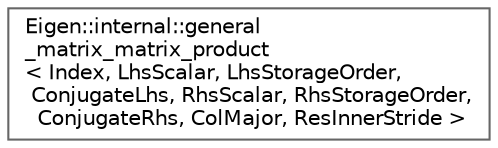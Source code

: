 digraph "Graphical Class Hierarchy"
{
 // LATEX_PDF_SIZE
  bgcolor="transparent";
  edge [fontname=Helvetica,fontsize=10,labelfontname=Helvetica,labelfontsize=10];
  node [fontname=Helvetica,fontsize=10,shape=box,height=0.2,width=0.4];
  rankdir="LR";
  Node0 [id="Node000000",label="Eigen::internal::general\l_matrix_matrix_product\l\< Index, LhsScalar, LhsStorageOrder,\l ConjugateLhs, RhsScalar, RhsStorageOrder,\l ConjugateRhs, ColMajor, ResInnerStride \>",height=0.2,width=0.4,color="grey40", fillcolor="white", style="filled",URL="$structEigen_1_1internal_1_1general__matrix__matrix__product_3_01Index_00_01LhsScalar_00_01LhsSto7ebe509ab3274beadaf1d2a90e12f790.html",tooltip=" "];
}
